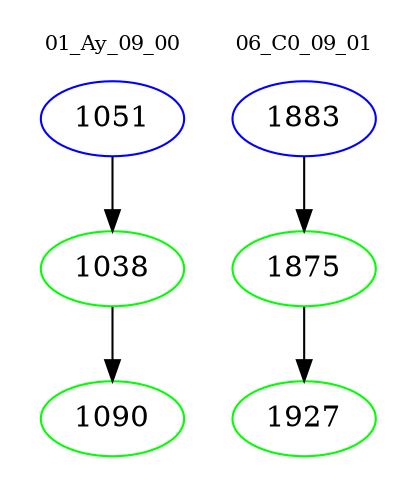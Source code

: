 digraph{
subgraph cluster_0 {
color = white
label = "01_Ay_09_00";
fontsize=10;
T0_1051 [label="1051", color="blue"]
T0_1051 -> T0_1038 [color="black"]
T0_1038 [label="1038", color="green"]
T0_1038 -> T0_1090 [color="black"]
T0_1090 [label="1090", color="green"]
}
subgraph cluster_1 {
color = white
label = "06_C0_09_01";
fontsize=10;
T1_1883 [label="1883", color="blue"]
T1_1883 -> T1_1875 [color="black"]
T1_1875 [label="1875", color="green"]
T1_1875 -> T1_1927 [color="black"]
T1_1927 [label="1927", color="green"]
}
}

